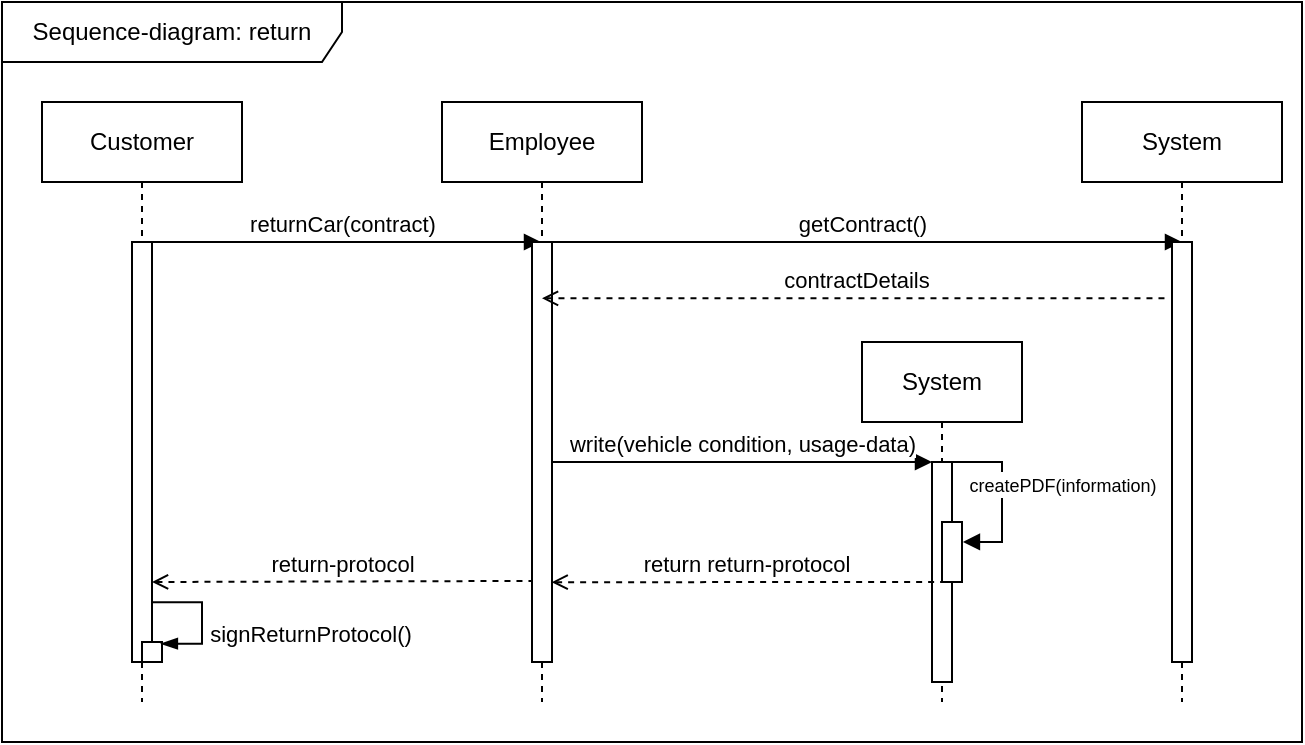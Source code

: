 <mxfile version="26.0.4">
  <diagram name="Seite-1" id="bXjDITTMxru2W0Pr4Kpk">
    <mxGraphModel dx="1050" dy="638" grid="1" gridSize="10" guides="1" tooltips="1" connect="1" arrows="1" fold="1" page="1" pageScale="1" pageWidth="827" pageHeight="1169" math="0" shadow="0">
      <root>
        <mxCell id="0" />
        <mxCell id="1" parent="0" />
        <mxCell id="toPsAk9bRAn8ij5QF8aS-1" value="Customer" style="shape=umlLifeline;perimeter=lifelinePerimeter;whiteSpace=wrap;html=1;container=1;dropTarget=0;collapsible=0;recursiveResize=0;outlineConnect=0;portConstraint=eastwest;newEdgeStyle={&quot;curved&quot;:0,&quot;rounded&quot;:0};" parent="1" vertex="1">
          <mxGeometry x="280" y="260" width="100" height="300" as="geometry" />
        </mxCell>
        <mxCell id="toPsAk9bRAn8ij5QF8aS-2" value="Employee" style="shape=umlLifeline;perimeter=lifelinePerimeter;whiteSpace=wrap;html=1;container=1;dropTarget=0;collapsible=0;recursiveResize=0;outlineConnect=0;portConstraint=eastwest;newEdgeStyle={&quot;curved&quot;:0,&quot;rounded&quot;:0};" parent="1" vertex="1">
          <mxGeometry x="480" y="260" width="100" height="300" as="geometry" />
        </mxCell>
        <mxCell id="toPsAk9bRAn8ij5QF8aS-3" value="" style="rounded=0;whiteSpace=wrap;html=1;" parent="1" vertex="1">
          <mxGeometry x="325" y="330" width="10" height="210" as="geometry" />
        </mxCell>
        <mxCell id="toPsAk9bRAn8ij5QF8aS-5" value="returnCar(contract)" style="html=1;verticalAlign=bottom;endArrow=block;curved=0;rounded=0;exitX=0.5;exitY=0;exitDx=0;exitDy=0;" parent="1" source="toPsAk9bRAn8ij5QF8aS-3" target="toPsAk9bRAn8ij5QF8aS-2" edge="1">
          <mxGeometry width="80" relative="1" as="geometry">
            <mxPoint x="380" y="340" as="sourcePoint" />
            <mxPoint x="460" y="340" as="targetPoint" />
          </mxGeometry>
        </mxCell>
        <mxCell id="toPsAk9bRAn8ij5QF8aS-6" value="" style="rounded=0;whiteSpace=wrap;html=1;" parent="1" vertex="1">
          <mxGeometry x="525" y="330" width="10" height="210" as="geometry" />
        </mxCell>
        <mxCell id="toPsAk9bRAn8ij5QF8aS-7" value="System" style="shape=umlLifeline;perimeter=lifelinePerimeter;whiteSpace=wrap;html=1;container=1;dropTarget=0;collapsible=0;recursiveResize=0;outlineConnect=0;portConstraint=eastwest;newEdgeStyle={&quot;curved&quot;:0,&quot;rounded&quot;:0};" parent="1" vertex="1">
          <mxGeometry x="800" y="260" width="100" height="300" as="geometry" />
        </mxCell>
        <mxCell id="toPsAk9bRAn8ij5QF8aS-8" value="getContract()" style="html=1;verticalAlign=bottom;endArrow=block;curved=0;rounded=0;exitX=0.5;exitY=0;exitDx=0;exitDy=0;entryX=0.5;entryY=0;entryDx=0;entryDy=0;" parent="1" source="toPsAk9bRAn8ij5QF8aS-6" target="toPsAk9bRAn8ij5QF8aS-9" edge="1">
          <mxGeometry width="80" relative="1" as="geometry">
            <mxPoint x="535" y="330" as="sourcePoint" />
            <mxPoint x="735" y="330" as="targetPoint" />
          </mxGeometry>
        </mxCell>
        <mxCell id="toPsAk9bRAn8ij5QF8aS-9" value="" style="rounded=0;whiteSpace=wrap;html=1;" parent="1" vertex="1">
          <mxGeometry x="845" y="330" width="10" height="210" as="geometry" />
        </mxCell>
        <mxCell id="toPsAk9bRAn8ij5QF8aS-10" value="contractDetails" style="html=1;verticalAlign=bottom;endArrow=none;curved=0;rounded=0;entryX=-0.181;entryY=0.134;entryDx=0;entryDy=0;entryPerimeter=0;startArrow=open;startFill=0;endFill=0;dashed=1;" parent="1" source="toPsAk9bRAn8ij5QF8aS-2" target="toPsAk9bRAn8ij5QF8aS-9" edge="1">
          <mxGeometry width="80" relative="1" as="geometry">
            <mxPoint x="535" y="360" as="sourcePoint" />
            <mxPoint x="720" y="360" as="targetPoint" />
          </mxGeometry>
        </mxCell>
        <mxCell id="toPsAk9bRAn8ij5QF8aS-11" value="System" style="shape=umlLifeline;perimeter=lifelinePerimeter;whiteSpace=wrap;html=1;container=1;dropTarget=0;collapsible=0;recursiveResize=0;outlineConnect=0;portConstraint=eastwest;newEdgeStyle={&quot;curved&quot;:0,&quot;rounded&quot;:0};" parent="1" vertex="1">
          <mxGeometry x="690" y="380" width="80" height="180" as="geometry" />
        </mxCell>
        <mxCell id="toPsAk9bRAn8ij5QF8aS-12" value="" style="rounded=0;whiteSpace=wrap;html=1;" parent="1" vertex="1">
          <mxGeometry x="725" y="440" width="10" height="110" as="geometry" />
        </mxCell>
        <mxCell id="toPsAk9bRAn8ij5QF8aS-13" value="write(vehicle condition, usage-data)" style="html=1;verticalAlign=bottom;endArrow=block;curved=0;rounded=0;exitX=0.5;exitY=0;exitDx=0;exitDy=0;entryX=0;entryY=0;entryDx=0;entryDy=0;" parent="1" target="toPsAk9bRAn8ij5QF8aS-12" edge="1">
          <mxGeometry width="80" relative="1" as="geometry">
            <mxPoint x="535" y="440" as="sourcePoint" />
            <mxPoint x="610" y="440" as="targetPoint" />
          </mxGeometry>
        </mxCell>
        <mxCell id="toPsAk9bRAn8ij5QF8aS-15" value="" style="rounded=0;whiteSpace=wrap;html=1;" parent="1" vertex="1">
          <mxGeometry x="730" y="470" width="10" height="30" as="geometry" />
        </mxCell>
        <mxCell id="toPsAk9bRAn8ij5QF8aS-16" value="&lt;font style=&quot;font-size: 9px;&quot;&gt;createPDF(information)&lt;/font&gt;" style="html=1;verticalAlign=bottom;endArrow=block;curved=0;rounded=0;exitX=0.5;exitY=0;exitDx=0;exitDy=0;entryX=1.047;entryY=0.333;entryDx=0;entryDy=0;entryPerimeter=0;" parent="1" source="toPsAk9bRAn8ij5QF8aS-12" target="toPsAk9bRAn8ij5QF8aS-15" edge="1">
          <mxGeometry x="0.117" y="30" width="80" relative="1" as="geometry">
            <mxPoint x="620" y="460" as="sourcePoint" />
            <mxPoint x="810" y="460" as="targetPoint" />
            <Array as="points">
              <mxPoint x="760" y="440" />
              <mxPoint x="760" y="480" />
            </Array>
            <mxPoint as="offset" />
          </mxGeometry>
        </mxCell>
        <mxCell id="toPsAk9bRAn8ij5QF8aS-18" value="return return-protocol" style="html=1;verticalAlign=bottom;endArrow=none;curved=0;rounded=0;startArrow=open;startFill=0;endFill=0;dashed=1;exitX=0.983;exitY=0.81;exitDx=0;exitDy=0;exitPerimeter=0;" parent="1" source="toPsAk9bRAn8ij5QF8aS-6" edge="1">
          <mxGeometry width="80" relative="1" as="geometry">
            <mxPoint x="540" y="500" as="sourcePoint" />
            <mxPoint x="730" y="500" as="targetPoint" />
          </mxGeometry>
        </mxCell>
        <mxCell id="toPsAk9bRAn8ij5QF8aS-19" value="return-protocol" style="html=1;verticalAlign=bottom;endArrow=none;curved=0;rounded=0;startArrow=open;startFill=0;endFill=0;dashed=1;exitX=0.983;exitY=0.81;exitDx=0;exitDy=0;exitPerimeter=0;entryX=0.014;entryY=0.807;entryDx=0;entryDy=0;entryPerimeter=0;" parent="1" target="toPsAk9bRAn8ij5QF8aS-6" edge="1">
          <mxGeometry width="80" relative="1" as="geometry">
            <mxPoint x="335" y="500" as="sourcePoint" />
            <mxPoint x="520" y="500" as="targetPoint" />
          </mxGeometry>
        </mxCell>
        <mxCell id="toPsAk9bRAn8ij5QF8aS-20" value="" style="rounded=0;whiteSpace=wrap;html=1;" parent="1" vertex="1">
          <mxGeometry x="330" y="530" width="10" height="10" as="geometry" />
        </mxCell>
        <mxCell id="toPsAk9bRAn8ij5QF8aS-21" value="" style="edgeStyle=elbowEdgeStyle;fontSize=12;html=1;endArrow=blockThin;endFill=1;rounded=0;exitX=1.036;exitY=0.858;exitDx=0;exitDy=0;exitPerimeter=0;entryX=0.945;entryY=0.084;entryDx=0;entryDy=0;entryPerimeter=0;" parent="1" source="toPsAk9bRAn8ij5QF8aS-3" target="toPsAk9bRAn8ij5QF8aS-20" edge="1">
          <mxGeometry width="160" relative="1" as="geometry">
            <mxPoint x="350" y="530" as="sourcePoint" />
            <mxPoint x="510" y="530" as="targetPoint" />
            <Array as="points">
              <mxPoint x="360" y="520" />
            </Array>
          </mxGeometry>
        </mxCell>
        <mxCell id="toPsAk9bRAn8ij5QF8aS-22" value="signReturnProtocol()" style="edgeLabel;html=1;align=center;verticalAlign=middle;resizable=0;points=[];" parent="toPsAk9bRAn8ij5QF8aS-21" vertex="1" connectable="0">
          <mxGeometry x="0.227" relative="1" as="geometry">
            <mxPoint x="54" as="offset" />
          </mxGeometry>
        </mxCell>
        <mxCell id="toPsAk9bRAn8ij5QF8aS-23" value="Sequence-diagram:&amp;nbsp;&lt;span style=&quot;background-color: transparent; color: light-dark(rgb(0, 0, 0), rgb(255, 255, 255));&quot;&gt;return&lt;/span&gt;" style="shape=umlFrame;whiteSpace=wrap;html=1;pointerEvents=0;width=170;height=30;" parent="1" vertex="1">
          <mxGeometry x="260" y="210" width="650" height="370" as="geometry" />
        </mxCell>
      </root>
    </mxGraphModel>
  </diagram>
</mxfile>
